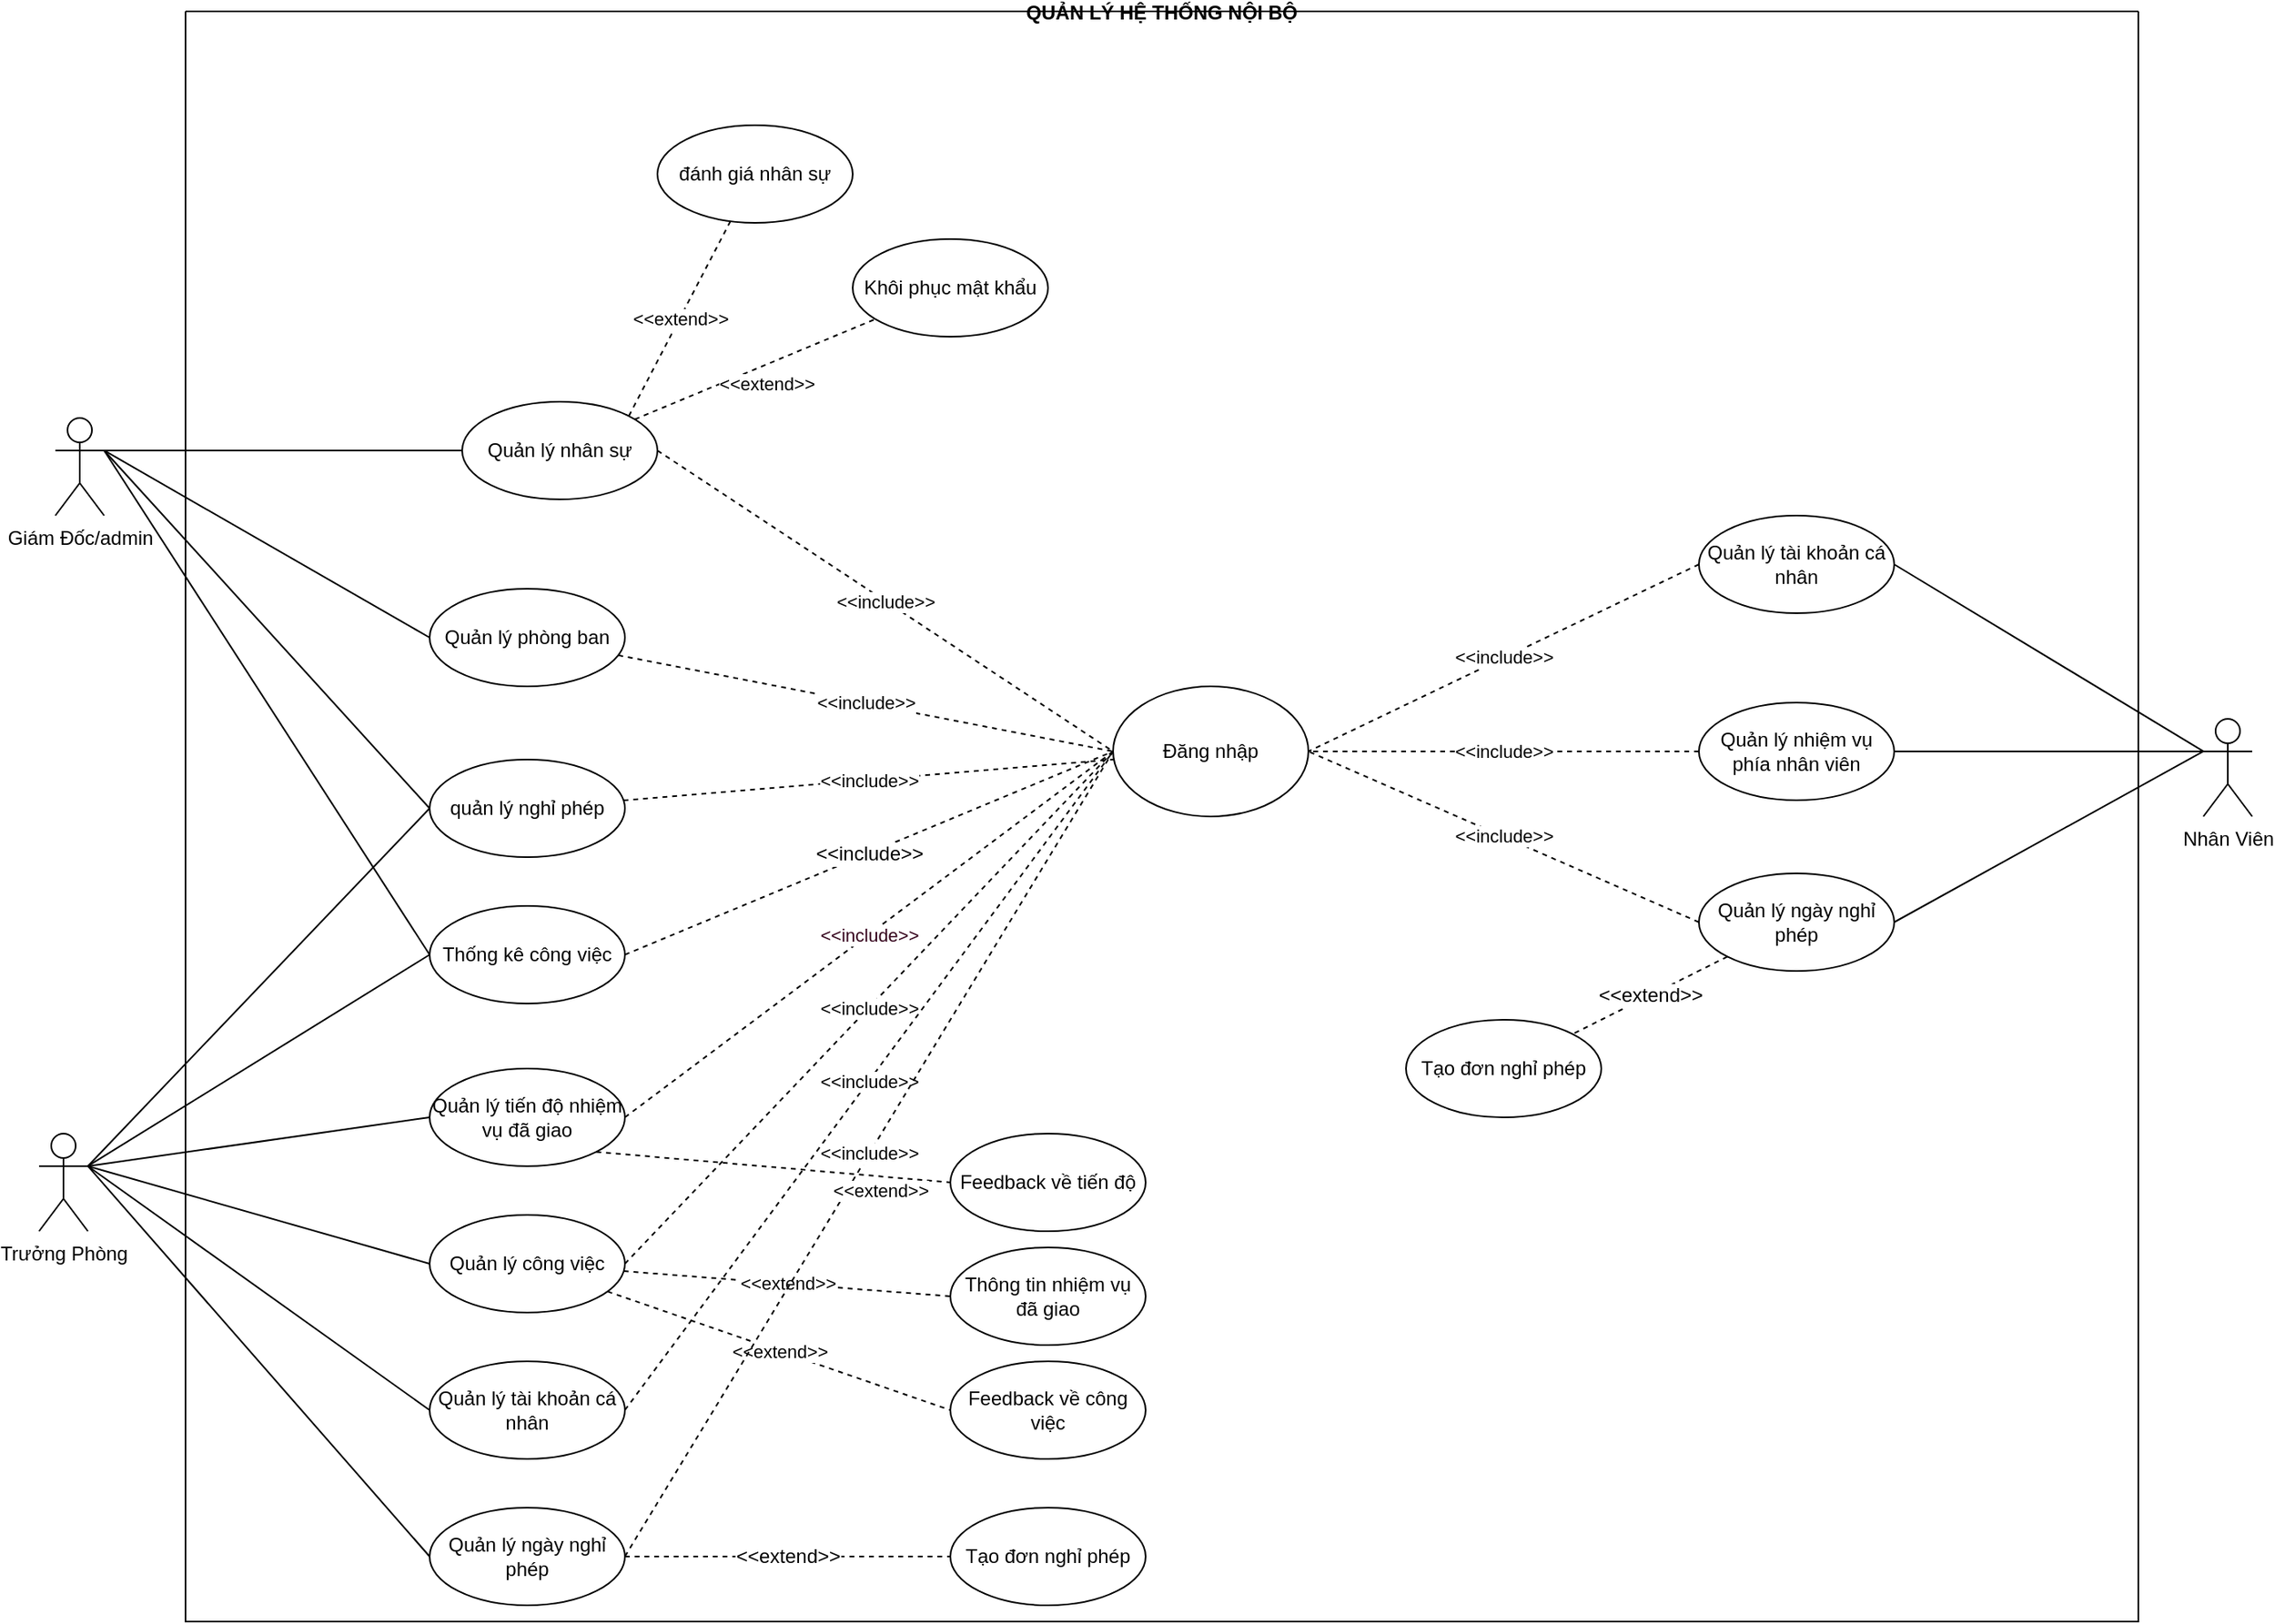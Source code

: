 <mxfile version="20.5.3" type="device"><diagram id="GiETbPcS35tN6zhyfI2g" name="Trang-1"><mxGraphModel dx="1778" dy="1040" grid="1" gridSize="10" guides="1" tooltips="1" connect="1" arrows="1" fold="1" page="1" pageScale="1" pageWidth="827" pageHeight="1169" math="0" shadow="0"><root><mxCell id="0"/><mxCell id="1" parent="0"/><mxCell id="dAQpzEV5HcNMmyBD3IPB-27" style="edgeStyle=none;rounded=0;orthogonalLoop=1;jettySize=auto;html=1;entryX=0;entryY=0.5;entryDx=0;entryDy=0;endArrow=none;endFill=0;exitX=1;exitY=0.333;exitDx=0;exitDy=0;exitPerimeter=0;" parent="1" source="phV2GJ7f50t31LZshXos-1" target="ZTMuqCtrgcy4OOB_CMcy-20" edge="1"><mxGeometry relative="1" as="geometry"/></mxCell><mxCell id="dAQpzEV5HcNMmyBD3IPB-34" style="edgeStyle=none;rounded=0;orthogonalLoop=1;jettySize=auto;html=1;entryX=0;entryY=0.5;entryDx=0;entryDy=0;endArrow=none;endFill=0;exitX=1;exitY=0.333;exitDx=0;exitDy=0;exitPerimeter=0;" parent="1" source="phV2GJ7f50t31LZshXos-1" target="dAQpzEV5HcNMmyBD3IPB-19" edge="1"><mxGeometry relative="1" as="geometry"/></mxCell><mxCell id="ZTMuqCtrgcy4OOB_CMcy-5" style="edgeStyle=none;rounded=0;orthogonalLoop=1;jettySize=auto;html=1;entryX=0;entryY=0.5;entryDx=0;entryDy=0;endArrow=none;endFill=0;exitX=1;exitY=0.333;exitDx=0;exitDy=0;exitPerimeter=0;" parent="1" source="phV2GJ7f50t31LZshXos-1" target="dAQpzEV5HcNMmyBD3IPB-23" edge="1"><mxGeometry relative="1" as="geometry"/></mxCell><mxCell id="H8R-4dPnPvoHGWvk-6CQ-13" style="edgeStyle=none;rounded=0;orthogonalLoop=1;jettySize=auto;html=1;exitX=1;exitY=0.333;exitDx=0;exitDy=0;exitPerimeter=0;entryX=0;entryY=0.5;entryDx=0;entryDy=0;endArrow=none;endFill=0;" parent="1" source="phV2GJ7f50t31LZshXos-1" target="H8R-4dPnPvoHGWvk-6CQ-12" edge="1"><mxGeometry relative="1" as="geometry"/></mxCell><mxCell id="H8R-4dPnPvoHGWvk-6CQ-23" style="rounded=0;orthogonalLoop=1;jettySize=auto;html=1;entryX=0;entryY=0.5;entryDx=0;entryDy=0;endArrow=none;endFill=0;exitX=1;exitY=0.333;exitDx=0;exitDy=0;exitPerimeter=0;" parent="1" source="phV2GJ7f50t31LZshXos-1" target="H8R-4dPnPvoHGWvk-6CQ-22" edge="1"><mxGeometry relative="1" as="geometry"/></mxCell><mxCell id="QoNhSnyAdRb73HrSx7_d-1" style="rounded=0;orthogonalLoop=1;jettySize=auto;html=1;exitX=1;exitY=0.333;exitDx=0;exitDy=0;exitPerimeter=0;entryX=0;entryY=0.5;entryDx=0;entryDy=0;endArrow=none;endFill=0;" parent="1" source="phV2GJ7f50t31LZshXos-1" target="H8R-4dPnPvoHGWvk-6CQ-44" edge="1"><mxGeometry relative="1" as="geometry"/></mxCell><mxCell id="phV2GJ7f50t31LZshXos-1" value="Trưởng Phòng" style="shape=umlActor;verticalLabelPosition=bottom;verticalAlign=top;html=1;outlineConnect=0;" parent="1" vertex="1"><mxGeometry x="80" y="720" width="30" height="60" as="geometry"/></mxCell><mxCell id="dAQpzEV5HcNMmyBD3IPB-26" style="rounded=0;orthogonalLoop=1;jettySize=auto;html=1;entryX=1;entryY=0.5;entryDx=0;entryDy=0;endArrow=none;endFill=0;exitX=0;exitY=0.333;exitDx=0;exitDy=0;exitPerimeter=0;" parent="1" source="phV2GJ7f50t31LZshXos-3" target="dAQpzEV5HcNMmyBD3IPB-25" edge="1"><mxGeometry relative="1" as="geometry"/></mxCell><mxCell id="dAQpzEV5HcNMmyBD3IPB-36" style="edgeStyle=none;rounded=0;orthogonalLoop=1;jettySize=auto;html=1;entryX=1;entryY=0.5;entryDx=0;entryDy=0;endArrow=none;endFill=0;exitX=0;exitY=0.333;exitDx=0;exitDy=0;exitPerimeter=0;" parent="1" source="phV2GJ7f50t31LZshXos-3" target="dAQpzEV5HcNMmyBD3IPB-35" edge="1"><mxGeometry relative="1" as="geometry"><mxPoint x="1320" y="280" as="sourcePoint"/><mxPoint x="1510" y="480" as="targetPoint"/></mxGeometry></mxCell><mxCell id="H8R-4dPnPvoHGWvk-6CQ-15" style="edgeStyle=none;rounded=0;orthogonalLoop=1;jettySize=auto;html=1;entryX=1;entryY=0.5;entryDx=0;entryDy=0;endArrow=none;endFill=0;exitX=0;exitY=0.333;exitDx=0;exitDy=0;exitPerimeter=0;" parent="1" source="phV2GJ7f50t31LZshXos-3" target="H8R-4dPnPvoHGWvk-6CQ-14" edge="1"><mxGeometry relative="1" as="geometry"/></mxCell><mxCell id="phV2GJ7f50t31LZshXos-3" value="Nhân Viên" style="shape=umlActor;verticalLabelPosition=bottom;verticalAlign=top;html=1;outlineConnect=0;" parent="1" vertex="1"><mxGeometry x="1410" y="465" width="30" height="60" as="geometry"/></mxCell><mxCell id="dAQpzEV5HcNMmyBD3IPB-4" style="rounded=0;orthogonalLoop=1;jettySize=auto;html=1;entryX=0;entryY=0.5;entryDx=0;entryDy=0;endArrow=none;endFill=0;exitX=1;exitY=0.333;exitDx=0;exitDy=0;exitPerimeter=0;" parent="1" source="phV2GJ7f50t31LZshXos-4" target="dAQpzEV5HcNMmyBD3IPB-15" edge="1"><mxGeometry relative="1" as="geometry"><mxPoint x="340.0" y="310" as="targetPoint"/></mxGeometry></mxCell><mxCell id="dAQpzEV5HcNMmyBD3IPB-6" style="rounded=0;orthogonalLoop=1;jettySize=auto;html=1;exitX=1;exitY=0.333;exitDx=0;exitDy=0;exitPerimeter=0;entryX=0;entryY=0.5;entryDx=0;entryDy=0;strokeColor=none;" parent="1" source="phV2GJ7f50t31LZshXos-4" edge="1"><mxGeometry relative="1" as="geometry"><mxPoint x="340.0" y="420" as="targetPoint"/></mxGeometry></mxCell><mxCell id="dAQpzEV5HcNMmyBD3IPB-29" style="edgeStyle=none;rounded=0;orthogonalLoop=1;jettySize=auto;html=1;entryX=0;entryY=0.5;entryDx=0;entryDy=0;endArrow=none;endFill=0;exitX=1;exitY=0.333;exitDx=0;exitDy=0;exitPerimeter=0;" parent="1" source="phV2GJ7f50t31LZshXos-4" target="dAQpzEV5HcNMmyBD3IPB-16" edge="1"><mxGeometry relative="1" as="geometry"/></mxCell><mxCell id="ZTMuqCtrgcy4OOB_CMcy-4" style="edgeStyle=none;rounded=0;orthogonalLoop=1;jettySize=auto;html=1;entryX=0;entryY=0.5;entryDx=0;entryDy=0;endArrow=none;endFill=0;exitX=1;exitY=0.333;exitDx=0;exitDy=0;exitPerimeter=0;" parent="1" source="phV2GJ7f50t31LZshXos-4" target="dAQpzEV5HcNMmyBD3IPB-23" edge="1"><mxGeometry relative="1" as="geometry"/></mxCell><mxCell id="H8R-4dPnPvoHGWvk-6CQ-45" style="edgeStyle=none;rounded=0;orthogonalLoop=1;jettySize=auto;html=1;exitX=1;exitY=0.333;exitDx=0;exitDy=0;exitPerimeter=0;entryX=0;entryY=0.5;entryDx=0;entryDy=0;fontSize=12;endArrow=none;endFill=0;" parent="1" source="phV2GJ7f50t31LZshXos-4" target="H8R-4dPnPvoHGWvk-6CQ-44" edge="1"><mxGeometry relative="1" as="geometry"/></mxCell><mxCell id="phV2GJ7f50t31LZshXos-4" value="Giám Đốc/admin" style="shape=umlActor;verticalLabelPosition=bottom;verticalAlign=top;html=1;outlineConnect=0;" parent="1" vertex="1"><mxGeometry x="90" y="280" width="30" height="60" as="geometry"/></mxCell><mxCell id="dAQpzEV5HcNMmyBD3IPB-12" value="Đăng nhập" style="ellipse;whiteSpace=wrap;html=1;" parent="1" vertex="1"><mxGeometry x="740" y="445" width="120" height="80" as="geometry"/></mxCell><mxCell id="ZTMuqCtrgcy4OOB_CMcy-10" value="&amp;lt;&amp;lt;include&amp;gt;&amp;gt;" style="edgeStyle=none;rounded=0;orthogonalLoop=1;jettySize=auto;html=1;entryX=0;entryY=0.5;entryDx=0;entryDy=0;dashed=1;endArrow=none;endFill=0;exitX=1;exitY=0.5;exitDx=0;exitDy=0;" parent="1" source="dAQpzEV5HcNMmyBD3IPB-15" target="dAQpzEV5HcNMmyBD3IPB-12" edge="1"><mxGeometry relative="1" as="geometry"/></mxCell><mxCell id="ZTMuqCtrgcy4OOB_CMcy-13" value="&amp;lt;&amp;lt;include&amp;gt;&amp;gt;" style="edgeStyle=none;rounded=0;orthogonalLoop=1;jettySize=auto;html=1;dashed=1;endArrow=none;endFill=0;entryX=0;entryY=0.5;entryDx=0;entryDy=0;" parent="1" source="dAQpzEV5HcNMmyBD3IPB-16" target="dAQpzEV5HcNMmyBD3IPB-12" edge="1"><mxGeometry relative="1" as="geometry"><mxPoint x="670" y="500" as="targetPoint"/></mxGeometry></mxCell><mxCell id="dAQpzEV5HcNMmyBD3IPB-16" value="Quản lý phòng ban" style="ellipse;whiteSpace=wrap;html=1;" parent="1" vertex="1"><mxGeometry x="320" y="385" width="120" height="60" as="geometry"/></mxCell><mxCell id="ZTMuqCtrgcy4OOB_CMcy-15" value="&amp;lt;&amp;lt;include&amp;gt;&amp;gt;" style="edgeStyle=none;rounded=0;orthogonalLoop=1;jettySize=auto;html=1;entryX=0;entryY=0.5;entryDx=0;entryDy=0;dashed=1;endArrow=none;endFill=0;exitX=1;exitY=0.5;exitDx=0;exitDy=0;" parent="1" source="dAQpzEV5HcNMmyBD3IPB-19" target="dAQpzEV5HcNMmyBD3IPB-12" edge="1"><mxGeometry relative="1" as="geometry"/></mxCell><mxCell id="ax5FGe-FFvuoaq9dwRGL-4" value="&amp;lt;&amp;lt;extend&amp;gt;&amp;gt;" style="rounded=0;orthogonalLoop=1;jettySize=auto;html=1;entryX=0;entryY=0.5;entryDx=0;entryDy=0;dashed=1;endArrow=none;endFill=0;" parent="1" source="dAQpzEV5HcNMmyBD3IPB-19" target="ax5FGe-FFvuoaq9dwRGL-2" edge="1"><mxGeometry relative="1" as="geometry"/></mxCell><mxCell id="QoNhSnyAdRb73HrSx7_d-3" value="&amp;lt;&amp;lt;extend&amp;gt;&amp;gt;" style="rounded=0;orthogonalLoop=1;jettySize=auto;html=1;dashed=1;endArrow=none;endFill=0;entryX=0;entryY=0.5;entryDx=0;entryDy=0;" parent="1" source="dAQpzEV5HcNMmyBD3IPB-19" target="QoNhSnyAdRb73HrSx7_d-4" edge="1"><mxGeometry relative="1" as="geometry"/></mxCell><mxCell id="dAQpzEV5HcNMmyBD3IPB-19" value="Quản lý công việc" style="ellipse;whiteSpace=wrap;html=1;" parent="1" vertex="1"><mxGeometry x="320" y="770" width="120" height="60" as="geometry"/></mxCell><mxCell id="ZTMuqCtrgcy4OOB_CMcy-14" value="&amp;lt;&amp;lt;include&amp;gt;&amp;gt;" style="edgeStyle=none;rounded=0;orthogonalLoop=1;jettySize=auto;html=1;dashed=1;endArrow=none;endFill=0;" parent="1" source="dAQpzEV5HcNMmyBD3IPB-23" target="dAQpzEV5HcNMmyBD3IPB-12" edge="1"><mxGeometry relative="1" as="geometry"/></mxCell><mxCell id="dAQpzEV5HcNMmyBD3IPB-23" value="quản lý nghỉ phép" style="ellipse;whiteSpace=wrap;html=1;" parent="1" vertex="1"><mxGeometry x="320" y="490" width="120" height="60" as="geometry"/></mxCell><mxCell id="ZTMuqCtrgcy4OOB_CMcy-16" value="&amp;lt;&amp;lt;include&amp;gt;&amp;gt;" style="edgeStyle=none;rounded=0;orthogonalLoop=1;jettySize=auto;html=1;entryX=1;entryY=0.5;entryDx=0;entryDy=0;dashed=1;endArrow=none;endFill=0;exitX=0;exitY=0.5;exitDx=0;exitDy=0;" parent="1" source="dAQpzEV5HcNMmyBD3IPB-25" target="dAQpzEV5HcNMmyBD3IPB-12" edge="1"><mxGeometry relative="1" as="geometry"/></mxCell><mxCell id="ZTMuqCtrgcy4OOB_CMcy-17" value="&amp;lt;&amp;lt;include&amp;gt;&amp;gt;" style="edgeStyle=none;rounded=0;orthogonalLoop=1;jettySize=auto;html=1;entryX=1;entryY=0.5;entryDx=0;entryDy=0;dashed=1;endArrow=none;endFill=0;exitX=0;exitY=0.5;exitDx=0;exitDy=0;" parent="1" source="dAQpzEV5HcNMmyBD3IPB-35" target="dAQpzEV5HcNMmyBD3IPB-12" edge="1"><mxGeometry relative="1" as="geometry"/></mxCell><mxCell id="ZTMuqCtrgcy4OOB_CMcy-6" style="edgeStyle=none;rounded=0;orthogonalLoop=1;jettySize=auto;html=1;exitX=1;exitY=1;exitDx=0;exitDy=0;endArrow=none;endFill=0;" parent="1" edge="1"><mxGeometry relative="1" as="geometry"><mxPoint x="422.426" y="331.213" as="sourcePoint"/><mxPoint x="423.074" y="330.884" as="targetPoint"/></mxGeometry></mxCell><mxCell id="H8R-4dPnPvoHGWvk-6CQ-1" value="&amp;lt;&amp;lt;include&amp;gt;&amp;gt;" style="rounded=0;orthogonalLoop=1;jettySize=auto;html=1;entryX=0;entryY=0.5;entryDx=0;entryDy=0;dashed=1;endArrow=none;endFill=0;exitX=1;exitY=0.5;exitDx=0;exitDy=0;" parent="1" source="ZTMuqCtrgcy4OOB_CMcy-20" target="dAQpzEV5HcNMmyBD3IPB-12" edge="1"><mxGeometry relative="1" as="geometry"/></mxCell><mxCell id="ZTMuqCtrgcy4OOB_CMcy-20" value="Quản lý tài khoản cá nhân" style="ellipse;whiteSpace=wrap;html=1;" parent="1" vertex="1"><mxGeometry x="320" y="860" width="120" height="60" as="geometry"/></mxCell><mxCell id="H8R-4dPnPvoHGWvk-6CQ-3" value="Tạo đơn nghỉ phép" style="ellipse;whiteSpace=wrap;html=1;" parent="1" vertex="1"><mxGeometry x="920" y="650" width="120" height="60" as="geometry"/></mxCell><mxCell id="H8R-4dPnPvoHGWvk-6CQ-20" value="&lt;font color=&quot;#33001a&quot; style=&quot;background-color: rgb(255, 255, 255);&quot;&gt;&amp;lt;&amp;lt;include&amp;gt;&amp;gt;&lt;/font&gt;" style="edgeStyle=none;rounded=0;orthogonalLoop=1;jettySize=auto;html=1;entryX=0;entryY=0.5;entryDx=0;entryDy=0;endArrow=none;endFill=0;dashed=1;exitX=1;exitY=0.5;exitDx=0;exitDy=0;" parent="1" source="H8R-4dPnPvoHGWvk-6CQ-12" target="dAQpzEV5HcNMmyBD3IPB-12" edge="1"><mxGeometry relative="1" as="geometry"/></mxCell><mxCell id="H8R-4dPnPvoHGWvk-6CQ-12" value="Quản lý tiến độ nhiệm vụ đã giao" style="ellipse;whiteSpace=wrap;html=1;" parent="1" vertex="1"><mxGeometry x="320" y="680" width="120" height="60" as="geometry"/></mxCell><mxCell id="H8R-4dPnPvoHGWvk-6CQ-21" value="&amp;lt;&amp;lt;include&amp;gt;&amp;gt;" style="rounded=0;orthogonalLoop=1;jettySize=auto;html=1;entryX=1;entryY=0.5;entryDx=0;entryDy=0;dashed=1;endArrow=none;endFill=0;exitX=0;exitY=0.5;exitDx=0;exitDy=0;" parent="1" source="H8R-4dPnPvoHGWvk-6CQ-14" target="dAQpzEV5HcNMmyBD3IPB-12" edge="1"><mxGeometry relative="1" as="geometry"/></mxCell><mxCell id="H8R-4dPnPvoHGWvk-6CQ-41" value="&amp;lt;&amp;lt;extend&amp;gt;&amp;gt;" style="edgeStyle=none;rounded=0;orthogonalLoop=1;jettySize=auto;html=1;entryX=1;entryY=0;entryDx=0;entryDy=0;fontSize=12;endArrow=none;endFill=0;dashed=1;" parent="1" source="H8R-4dPnPvoHGWvk-6CQ-14" target="H8R-4dPnPvoHGWvk-6CQ-3" edge="1"><mxGeometry relative="1" as="geometry"/></mxCell><mxCell id="H8R-4dPnPvoHGWvk-6CQ-14" value="Quản lý ngày nghỉ phép" style="ellipse;whiteSpace=wrap;html=1;" parent="1" vertex="1"><mxGeometry x="1100" y="560" width="120" height="60" as="geometry"/></mxCell><mxCell id="H8R-4dPnPvoHGWvk-6CQ-24" value="&amp;lt;&amp;lt;include&amp;gt;&amp;gt;" style="edgeStyle=none;rounded=0;orthogonalLoop=1;jettySize=auto;html=1;entryX=0;entryY=0.5;entryDx=0;entryDy=0;endArrow=none;endFill=0;exitX=1;exitY=0.5;exitDx=0;exitDy=0;startArrow=none;startFill=0;dashed=1;" parent="1" source="H8R-4dPnPvoHGWvk-6CQ-22" target="dAQpzEV5HcNMmyBD3IPB-12" edge="1"><mxGeometry relative="1" as="geometry"/></mxCell><mxCell id="H8R-4dPnPvoHGWvk-6CQ-22" value="Quản lý ngày nghỉ phép" style="ellipse;whiteSpace=wrap;html=1;" parent="1" vertex="1"><mxGeometry x="320" y="950" width="120" height="60" as="geometry"/></mxCell><mxCell id="H8R-4dPnPvoHGWvk-6CQ-35" value="&amp;lt;&amp;lt;extend&amp;gt;&amp;gt;" style="edgeStyle=none;rounded=0;orthogonalLoop=1;jettySize=auto;html=1;dashed=1;endArrow=none;endFill=0;exitX=1;exitY=1;exitDx=0;exitDy=0;entryX=0;entryY=0.5;entryDx=0;entryDy=0;" parent="1" source="H8R-4dPnPvoHGWvk-6CQ-12" target="H8R-4dPnPvoHGWvk-6CQ-34" edge="1"><mxGeometry x="0.613" y="-9" relative="1" as="geometry"><mxPoint as="offset"/><mxPoint x="612.002" y="706.409" as="sourcePoint"/><mxPoint x="827.029" y="673.59" as="targetPoint"/></mxGeometry></mxCell><mxCell id="H8R-4dPnPvoHGWvk-6CQ-42" value="&amp;lt;&amp;lt;extend&amp;gt;&amp;gt;" style="edgeStyle=none;rounded=0;orthogonalLoop=1;jettySize=auto;html=1;entryX=0;entryY=0.5;entryDx=0;entryDy=0;fontSize=12;endArrow=none;endFill=0;dashed=1;exitX=1;exitY=0.5;exitDx=0;exitDy=0;" parent="1" source="H8R-4dPnPvoHGWvk-6CQ-22" target="H8R-4dPnPvoHGWvk-6CQ-36" edge="1"><mxGeometry relative="1" as="geometry"><mxPoint x="545.144" y="920.003" as="sourcePoint"/><mxPoint x="449.996" y="967.577" as="targetPoint"/></mxGeometry></mxCell><mxCell id="H8R-4dPnPvoHGWvk-6CQ-47" value="&amp;lt;&amp;lt;include&amp;gt;&amp;gt;" style="edgeStyle=none;rounded=0;orthogonalLoop=1;jettySize=auto;html=1;entryX=0;entryY=0.5;entryDx=0;entryDy=0;fontSize=12;endArrow=none;endFill=0;exitX=1;exitY=0.5;exitDx=0;exitDy=0;exitPerimeter=0;dashed=1;" parent="1" source="H8R-4dPnPvoHGWvk-6CQ-44" target="dAQpzEV5HcNMmyBD3IPB-12" edge="1"><mxGeometry relative="1" as="geometry"/></mxCell><mxCell id="H8R-4dPnPvoHGWvk-6CQ-44" value="Thống kê công việc" style="ellipse;whiteSpace=wrap;html=1;fontSize=12;" parent="1" vertex="1"><mxGeometry x="320" y="580" width="120" height="60" as="geometry"/></mxCell><mxCell id="Dc5PZdROl5Aj1TnScKZF-2" value="QUẢN LÝ HỆ THỐNG NỘI BỘ" style="swimlane;startSize=0;" parent="1" vertex="1"><mxGeometry x="170" y="30" width="1200" height="990" as="geometry"/></mxCell><mxCell id="H8R-4dPnPvoHGWvk-6CQ-34" value="Feedback về tiến độ" style="ellipse;whiteSpace=wrap;html=1;" parent="Dc5PZdROl5Aj1TnScKZF-2" vertex="1"><mxGeometry x="470" y="690" width="120" height="60" as="geometry"/></mxCell><mxCell id="H8R-4dPnPvoHGWvk-6CQ-36" value="Tạo đơn nghỉ phép" style="ellipse;whiteSpace=wrap;html=1;" parent="Dc5PZdROl5Aj1TnScKZF-2" vertex="1"><mxGeometry x="470" y="920" width="120" height="60" as="geometry"/></mxCell><mxCell id="ax5FGe-FFvuoaq9dwRGL-2" value="Feedback về công việc" style="ellipse;whiteSpace=wrap;html=1;" parent="Dc5PZdROl5Aj1TnScKZF-2" vertex="1"><mxGeometry x="470" y="830" width="120" height="60" as="geometry"/></mxCell><mxCell id="QoNhSnyAdRb73HrSx7_d-4" value="Thông tin nhiệm vụ đã giao" style="ellipse;whiteSpace=wrap;html=1;" parent="Dc5PZdROl5Aj1TnScKZF-2" vertex="1"><mxGeometry x="470" y="760" width="120" height="60" as="geometry"/></mxCell><mxCell id="dAQpzEV5HcNMmyBD3IPB-35" value="Quản lý nhiệm vụ phía nhân viên" style="ellipse;whiteSpace=wrap;html=1;" parent="Dc5PZdROl5Aj1TnScKZF-2" vertex="1"><mxGeometry x="930" y="425" width="120" height="60" as="geometry"/></mxCell><mxCell id="dAQpzEV5HcNMmyBD3IPB-25" value="Quản lý tài khoản cá nhân" style="ellipse;whiteSpace=wrap;html=1;" parent="Dc5PZdROl5Aj1TnScKZF-2" vertex="1"><mxGeometry x="930" y="310" width="120" height="60" as="geometry"/></mxCell><mxCell id="dAQpzEV5HcNMmyBD3IPB-15" value="Quản lý nhân sự" style="ellipse;whiteSpace=wrap;html=1;" parent="Dc5PZdROl5Aj1TnScKZF-2" vertex="1"><mxGeometry x="170" y="240" width="120" height="60" as="geometry"/></mxCell><mxCell id="dAQpzEV5HcNMmyBD3IPB-32" value="đánh giá nhân sự" style="ellipse;whiteSpace=wrap;html=1;" parent="Dc5PZdROl5Aj1TnScKZF-2" vertex="1"><mxGeometry x="290" y="70" width="120" height="60" as="geometry"/></mxCell><mxCell id="dAQpzEV5HcNMmyBD3IPB-33" value="&amp;lt;&amp;lt;extend&amp;gt;&amp;gt;" style="edgeStyle=none;rounded=0;orthogonalLoop=1;jettySize=auto;html=1;entryX=1;entryY=0;entryDx=0;entryDy=0;endArrow=none;endFill=0;dashed=1;" parent="Dc5PZdROl5Aj1TnScKZF-2" source="dAQpzEV5HcNMmyBD3IPB-32" target="dAQpzEV5HcNMmyBD3IPB-15" edge="1"><mxGeometry relative="1" as="geometry"/></mxCell><mxCell id="ZTMuqCtrgcy4OOB_CMcy-18" value="Khôi phục mật khẩu" style="ellipse;whiteSpace=wrap;html=1;" parent="Dc5PZdROl5Aj1TnScKZF-2" vertex="1"><mxGeometry x="410" y="140" width="120" height="60" as="geometry"/></mxCell><mxCell id="ZTMuqCtrgcy4OOB_CMcy-19" value="&amp;lt;&amp;lt;extend&amp;gt;&amp;gt;" style="edgeStyle=none;rounded=0;orthogonalLoop=1;jettySize=auto;html=1;dashed=1;endArrow=none;endFill=0;" parent="Dc5PZdROl5Aj1TnScKZF-2" source="dAQpzEV5HcNMmyBD3IPB-15" target="ZTMuqCtrgcy4OOB_CMcy-18" edge="1"><mxGeometry x="0.028" y="-11" relative="1" as="geometry"><mxPoint as="offset"/></mxGeometry></mxCell></root></mxGraphModel></diagram></mxfile>
